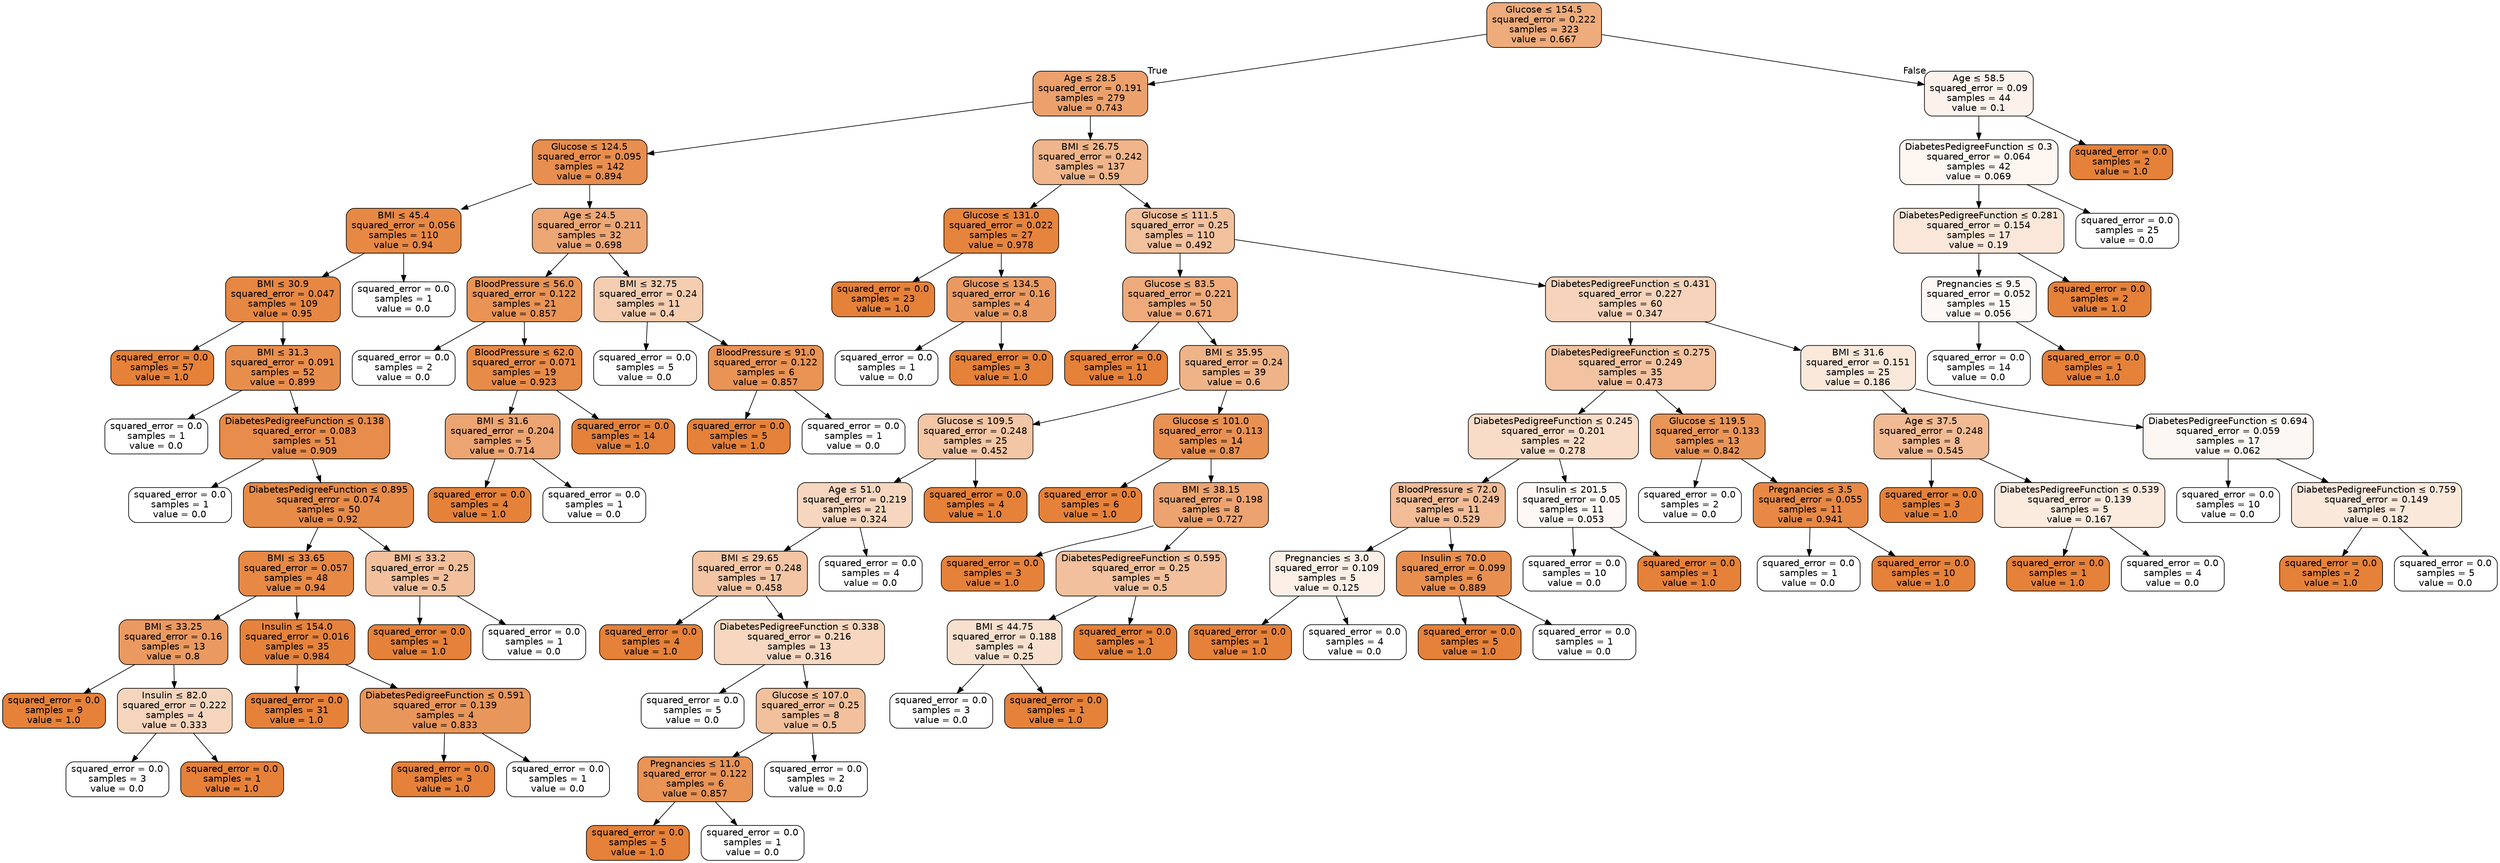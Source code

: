 digraph Tree {
node [shape=box, style="filled, rounded", color="black", fontname="helvetica"] ;
edge [fontname="helvetica"] ;
0 [label=<Glucose &le; 154.5<br/>squared_error = 0.222<br/>samples = 323<br/>value = 0.667>, fillcolor="#eeab7b"] ;
1 [label=<Age &le; 28.5<br/>squared_error = 0.191<br/>samples = 279<br/>value = 0.743>, fillcolor="#eca16c"] ;
0 -> 1 [labeldistance=2.5, labelangle=45, headlabel="True"] ;
2 [label=<Glucose &le; 124.5<br/>squared_error = 0.095<br/>samples = 142<br/>value = 0.894>, fillcolor="#e88e4e"] ;
1 -> 2 ;
3 [label=<BMI &le; 45.4<br/>squared_error = 0.056<br/>samples = 110<br/>value = 0.94>, fillcolor="#e78945"] ;
2 -> 3 ;
4 [label=<BMI &le; 30.9<br/>squared_error = 0.047<br/>samples = 109<br/>value = 0.95>, fillcolor="#e68743"] ;
3 -> 4 ;
5 [label=<squared_error = 0.0<br/>samples = 57<br/>value = 1.0>, fillcolor="#e58139"] ;
4 -> 5 ;
6 [label=<BMI &le; 31.3<br/>squared_error = 0.091<br/>samples = 52<br/>value = 0.899>, fillcolor="#e88e4d"] ;
4 -> 6 ;
7 [label=<squared_error = 0.0<br/>samples = 1<br/>value = 0.0>, fillcolor="#ffffff"] ;
6 -> 7 ;
8 [label=<DiabetesPedigreeFunction &le; 0.138<br/>squared_error = 0.083<br/>samples = 51<br/>value = 0.909>, fillcolor="#e78c4b"] ;
6 -> 8 ;
9 [label=<squared_error = 0.0<br/>samples = 1<br/>value = 0.0>, fillcolor="#ffffff"] ;
8 -> 9 ;
10 [label=<DiabetesPedigreeFunction &le; 0.895<br/>squared_error = 0.074<br/>samples = 50<br/>value = 0.92>, fillcolor="#e78b49"] ;
8 -> 10 ;
11 [label=<BMI &le; 33.65<br/>squared_error = 0.057<br/>samples = 48<br/>value = 0.94>, fillcolor="#e78945"] ;
10 -> 11 ;
12 [label=<BMI &le; 33.25<br/>squared_error = 0.16<br/>samples = 13<br/>value = 0.8>, fillcolor="#ea9a61"] ;
11 -> 12 ;
13 [label=<squared_error = 0.0<br/>samples = 9<br/>value = 1.0>, fillcolor="#e58139"] ;
12 -> 13 ;
14 [label=<Insulin &le; 82.0<br/>squared_error = 0.222<br/>samples = 4<br/>value = 0.333>, fillcolor="#f6d5bd"] ;
12 -> 14 ;
15 [label=<squared_error = 0.0<br/>samples = 3<br/>value = 0.0>, fillcolor="#ffffff"] ;
14 -> 15 ;
16 [label=<squared_error = 0.0<br/>samples = 1<br/>value = 1.0>, fillcolor="#e58139"] ;
14 -> 16 ;
17 [label=<Insulin &le; 154.0<br/>squared_error = 0.016<br/>samples = 35<br/>value = 0.984>, fillcolor="#e5833c"] ;
11 -> 17 ;
18 [label=<squared_error = 0.0<br/>samples = 31<br/>value = 1.0>, fillcolor="#e58139"] ;
17 -> 18 ;
19 [label=<DiabetesPedigreeFunction &le; 0.591<br/>squared_error = 0.139<br/>samples = 4<br/>value = 0.833>, fillcolor="#e9965a"] ;
17 -> 19 ;
20 [label=<squared_error = 0.0<br/>samples = 3<br/>value = 1.0>, fillcolor="#e58139"] ;
19 -> 20 ;
21 [label=<squared_error = 0.0<br/>samples = 1<br/>value = 0.0>, fillcolor="#ffffff"] ;
19 -> 21 ;
22 [label=<BMI &le; 33.2<br/>squared_error = 0.25<br/>samples = 2<br/>value = 0.5>, fillcolor="#f2c09c"] ;
10 -> 22 ;
23 [label=<squared_error = 0.0<br/>samples = 1<br/>value = 1.0>, fillcolor="#e58139"] ;
22 -> 23 ;
24 [label=<squared_error = 0.0<br/>samples = 1<br/>value = 0.0>, fillcolor="#ffffff"] ;
22 -> 24 ;
25 [label=<squared_error = 0.0<br/>samples = 1<br/>value = 0.0>, fillcolor="#ffffff"] ;
3 -> 25 ;
26 [label=<Age &le; 24.5<br/>squared_error = 0.211<br/>samples = 32<br/>value = 0.698>, fillcolor="#eda775"] ;
2 -> 26 ;
27 [label=<BloodPressure &le; 56.0<br/>squared_error = 0.122<br/>samples = 21<br/>value = 0.857>, fillcolor="#e99355"] ;
26 -> 27 ;
28 [label=<squared_error = 0.0<br/>samples = 2<br/>value = 0.0>, fillcolor="#ffffff"] ;
27 -> 28 ;
29 [label=<BloodPressure &le; 62.0<br/>squared_error = 0.071<br/>samples = 19<br/>value = 0.923>, fillcolor="#e78b48"] ;
27 -> 29 ;
30 [label=<BMI &le; 31.6<br/>squared_error = 0.204<br/>samples = 5<br/>value = 0.714>, fillcolor="#eca572"] ;
29 -> 30 ;
31 [label=<squared_error = 0.0<br/>samples = 4<br/>value = 1.0>, fillcolor="#e58139"] ;
30 -> 31 ;
32 [label=<squared_error = 0.0<br/>samples = 1<br/>value = 0.0>, fillcolor="#ffffff"] ;
30 -> 32 ;
33 [label=<squared_error = 0.0<br/>samples = 14<br/>value = 1.0>, fillcolor="#e58139"] ;
29 -> 33 ;
34 [label=<BMI &le; 32.75<br/>squared_error = 0.24<br/>samples = 11<br/>value = 0.4>, fillcolor="#f5cdb0"] ;
26 -> 34 ;
35 [label=<squared_error = 0.0<br/>samples = 5<br/>value = 0.0>, fillcolor="#ffffff"] ;
34 -> 35 ;
36 [label=<BloodPressure &le; 91.0<br/>squared_error = 0.122<br/>samples = 6<br/>value = 0.857>, fillcolor="#e99355"] ;
34 -> 36 ;
37 [label=<squared_error = 0.0<br/>samples = 5<br/>value = 1.0>, fillcolor="#e58139"] ;
36 -> 37 ;
38 [label=<squared_error = 0.0<br/>samples = 1<br/>value = 0.0>, fillcolor="#ffffff"] ;
36 -> 38 ;
39 [label=<BMI &le; 26.75<br/>squared_error = 0.242<br/>samples = 137<br/>value = 0.59>, fillcolor="#f0b58a"] ;
1 -> 39 ;
40 [label=<Glucose &le; 131.0<br/>squared_error = 0.022<br/>samples = 27<br/>value = 0.978>, fillcolor="#e6843d"] ;
39 -> 40 ;
41 [label=<squared_error = 0.0<br/>samples = 23<br/>value = 1.0>, fillcolor="#e58139"] ;
40 -> 41 ;
42 [label=<Glucose &le; 134.5<br/>squared_error = 0.16<br/>samples = 4<br/>value = 0.8>, fillcolor="#ea9a61"] ;
40 -> 42 ;
43 [label=<squared_error = 0.0<br/>samples = 1<br/>value = 0.0>, fillcolor="#ffffff"] ;
42 -> 43 ;
44 [label=<squared_error = 0.0<br/>samples = 3<br/>value = 1.0>, fillcolor="#e58139"] ;
42 -> 44 ;
45 [label=<Glucose &le; 111.5<br/>squared_error = 0.25<br/>samples = 110<br/>value = 0.492>, fillcolor="#f2c19e"] ;
39 -> 45 ;
46 [label=<Glucose &le; 83.5<br/>squared_error = 0.221<br/>samples = 50<br/>value = 0.671>, fillcolor="#eeaa7a"] ;
45 -> 46 ;
47 [label=<squared_error = 0.0<br/>samples = 11<br/>value = 1.0>, fillcolor="#e58139"] ;
46 -> 47 ;
48 [label=<BMI &le; 35.95<br/>squared_error = 0.24<br/>samples = 39<br/>value = 0.6>, fillcolor="#efb388"] ;
46 -> 48 ;
49 [label=<Glucose &le; 109.5<br/>squared_error = 0.248<br/>samples = 25<br/>value = 0.452>, fillcolor="#f3c6a5"] ;
48 -> 49 ;
50 [label=<Age &le; 51.0<br/>squared_error = 0.219<br/>samples = 21<br/>value = 0.324>, fillcolor="#f7d6bf"] ;
49 -> 50 ;
51 [label=<BMI &le; 29.65<br/>squared_error = 0.248<br/>samples = 17<br/>value = 0.458>, fillcolor="#f3c5a4"] ;
50 -> 51 ;
52 [label=<squared_error = 0.0<br/>samples = 4<br/>value = 1.0>, fillcolor="#e58139"] ;
51 -> 52 ;
53 [label=<DiabetesPedigreeFunction &le; 0.338<br/>squared_error = 0.216<br/>samples = 13<br/>value = 0.316>, fillcolor="#f7d7c0"] ;
51 -> 53 ;
54 [label=<squared_error = 0.0<br/>samples = 5<br/>value = 0.0>, fillcolor="#ffffff"] ;
53 -> 54 ;
55 [label=<Glucose &le; 107.0<br/>squared_error = 0.25<br/>samples = 8<br/>value = 0.5>, fillcolor="#f2c09c"] ;
53 -> 55 ;
56 [label=<Pregnancies &le; 11.0<br/>squared_error = 0.122<br/>samples = 6<br/>value = 0.857>, fillcolor="#e99355"] ;
55 -> 56 ;
57 [label=<squared_error = 0.0<br/>samples = 5<br/>value = 1.0>, fillcolor="#e58139"] ;
56 -> 57 ;
58 [label=<squared_error = 0.0<br/>samples = 1<br/>value = 0.0>, fillcolor="#ffffff"] ;
56 -> 58 ;
59 [label=<squared_error = 0.0<br/>samples = 2<br/>value = 0.0>, fillcolor="#ffffff"] ;
55 -> 59 ;
60 [label=<squared_error = 0.0<br/>samples = 4<br/>value = 0.0>, fillcolor="#ffffff"] ;
50 -> 60 ;
61 [label=<squared_error = 0.0<br/>samples = 4<br/>value = 1.0>, fillcolor="#e58139"] ;
49 -> 61 ;
62 [label=<Glucose &le; 101.0<br/>squared_error = 0.113<br/>samples = 14<br/>value = 0.87>, fillcolor="#e89153"] ;
48 -> 62 ;
63 [label=<squared_error = 0.0<br/>samples = 6<br/>value = 1.0>, fillcolor="#e58139"] ;
62 -> 63 ;
64 [label=<BMI &le; 38.15<br/>squared_error = 0.198<br/>samples = 8<br/>value = 0.727>, fillcolor="#eca36f"] ;
62 -> 64 ;
65 [label=<squared_error = 0.0<br/>samples = 3<br/>value = 1.0>, fillcolor="#e58139"] ;
64 -> 65 ;
66 [label=<DiabetesPedigreeFunction &le; 0.595<br/>squared_error = 0.25<br/>samples = 5<br/>value = 0.5>, fillcolor="#f2c09c"] ;
64 -> 66 ;
67 [label=<BMI &le; 44.75<br/>squared_error = 0.188<br/>samples = 4<br/>value = 0.25>, fillcolor="#f8e0ce"] ;
66 -> 67 ;
68 [label=<squared_error = 0.0<br/>samples = 3<br/>value = 0.0>, fillcolor="#ffffff"] ;
67 -> 68 ;
69 [label=<squared_error = 0.0<br/>samples = 1<br/>value = 1.0>, fillcolor="#e58139"] ;
67 -> 69 ;
70 [label=<squared_error = 0.0<br/>samples = 1<br/>value = 1.0>, fillcolor="#e58139"] ;
66 -> 70 ;
71 [label=<DiabetesPedigreeFunction &le; 0.431<br/>squared_error = 0.227<br/>samples = 60<br/>value = 0.347>, fillcolor="#f6d3ba"] ;
45 -> 71 ;
72 [label=<DiabetesPedigreeFunction &le; 0.275<br/>squared_error = 0.249<br/>samples = 35<br/>value = 0.473>, fillcolor="#f3c3a1"] ;
71 -> 72 ;
73 [label=<DiabetesPedigreeFunction &le; 0.245<br/>squared_error = 0.201<br/>samples = 22<br/>value = 0.278>, fillcolor="#f8dcc8"] ;
72 -> 73 ;
74 [label=<BloodPressure &le; 72.0<br/>squared_error = 0.249<br/>samples = 11<br/>value = 0.529>, fillcolor="#f1bc96"] ;
73 -> 74 ;
75 [label=<Pregnancies &le; 3.0<br/>squared_error = 0.109<br/>samples = 5<br/>value = 0.125>, fillcolor="#fcefe6"] ;
74 -> 75 ;
76 [label=<squared_error = 0.0<br/>samples = 1<br/>value = 1.0>, fillcolor="#e58139"] ;
75 -> 76 ;
77 [label=<squared_error = 0.0<br/>samples = 4<br/>value = 0.0>, fillcolor="#ffffff"] ;
75 -> 77 ;
78 [label=<Insulin &le; 70.0<br/>squared_error = 0.099<br/>samples = 6<br/>value = 0.889>, fillcolor="#e88f4f"] ;
74 -> 78 ;
79 [label=<squared_error = 0.0<br/>samples = 5<br/>value = 1.0>, fillcolor="#e58139"] ;
78 -> 79 ;
80 [label=<squared_error = 0.0<br/>samples = 1<br/>value = 0.0>, fillcolor="#ffffff"] ;
78 -> 80 ;
81 [label=<Insulin &le; 201.5<br/>squared_error = 0.05<br/>samples = 11<br/>value = 0.053>, fillcolor="#fef8f5"] ;
73 -> 81 ;
82 [label=<squared_error = 0.0<br/>samples = 10<br/>value = 0.0>, fillcolor="#ffffff"] ;
81 -> 82 ;
83 [label=<squared_error = 0.0<br/>samples = 1<br/>value = 1.0>, fillcolor="#e58139"] ;
81 -> 83 ;
84 [label=<Glucose &le; 119.5<br/>squared_error = 0.133<br/>samples = 13<br/>value = 0.842>, fillcolor="#e99558"] ;
72 -> 84 ;
85 [label=<squared_error = 0.0<br/>samples = 2<br/>value = 0.0>, fillcolor="#ffffff"] ;
84 -> 85 ;
86 [label=<Pregnancies &le; 3.5<br/>squared_error = 0.055<br/>samples = 11<br/>value = 0.941>, fillcolor="#e78845"] ;
84 -> 86 ;
87 [label=<squared_error = 0.0<br/>samples = 1<br/>value = 0.0>, fillcolor="#ffffff"] ;
86 -> 87 ;
88 [label=<squared_error = 0.0<br/>samples = 10<br/>value = 1.0>, fillcolor="#e58139"] ;
86 -> 88 ;
89 [label=<BMI &le; 31.6<br/>squared_error = 0.151<br/>samples = 25<br/>value = 0.186>, fillcolor="#fae8da"] ;
71 -> 89 ;
90 [label=<Age &le; 37.5<br/>squared_error = 0.248<br/>samples = 8<br/>value = 0.545>, fillcolor="#f1ba93"] ;
89 -> 90 ;
91 [label=<squared_error = 0.0<br/>samples = 3<br/>value = 1.0>, fillcolor="#e58139"] ;
90 -> 91 ;
92 [label=<DiabetesPedigreeFunction &le; 0.539<br/>squared_error = 0.139<br/>samples = 5<br/>value = 0.167>, fillcolor="#fbeade"] ;
90 -> 92 ;
93 [label=<squared_error = 0.0<br/>samples = 1<br/>value = 1.0>, fillcolor="#e58139"] ;
92 -> 93 ;
94 [label=<squared_error = 0.0<br/>samples = 4<br/>value = 0.0>, fillcolor="#ffffff"] ;
92 -> 94 ;
95 [label=<DiabetesPedigreeFunction &le; 0.694<br/>squared_error = 0.059<br/>samples = 17<br/>value = 0.062>, fillcolor="#fdf7f3"] ;
89 -> 95 ;
96 [label=<squared_error = 0.0<br/>samples = 10<br/>value = 0.0>, fillcolor="#ffffff"] ;
95 -> 96 ;
97 [label=<DiabetesPedigreeFunction &le; 0.759<br/>squared_error = 0.149<br/>samples = 7<br/>value = 0.182>, fillcolor="#fae8db"] ;
95 -> 97 ;
98 [label=<squared_error = 0.0<br/>samples = 2<br/>value = 1.0>, fillcolor="#e58139"] ;
97 -> 98 ;
99 [label=<squared_error = 0.0<br/>samples = 5<br/>value = 0.0>, fillcolor="#ffffff"] ;
97 -> 99 ;
100 [label=<Age &le; 58.5<br/>squared_error = 0.09<br/>samples = 44<br/>value = 0.1>, fillcolor="#fcf2eb"] ;
0 -> 100 [labeldistance=2.5, labelangle=-45, headlabel="False"] ;
101 [label=<DiabetesPedigreeFunction &le; 0.3<br/>squared_error = 0.064<br/>samples = 42<br/>value = 0.069>, fillcolor="#fdf6f1"] ;
100 -> 101 ;
102 [label=<DiabetesPedigreeFunction &le; 0.281<br/>squared_error = 0.154<br/>samples = 17<br/>value = 0.19>, fillcolor="#fae7d9"] ;
101 -> 102 ;
103 [label=<Pregnancies &le; 9.5<br/>squared_error = 0.052<br/>samples = 15<br/>value = 0.056>, fillcolor="#fef8f4"] ;
102 -> 103 ;
104 [label=<squared_error = 0.0<br/>samples = 14<br/>value = 0.0>, fillcolor="#ffffff"] ;
103 -> 104 ;
105 [label=<squared_error = 0.0<br/>samples = 1<br/>value = 1.0>, fillcolor="#e58139"] ;
103 -> 105 ;
106 [label=<squared_error = 0.0<br/>samples = 2<br/>value = 1.0>, fillcolor="#e58139"] ;
102 -> 106 ;
107 [label=<squared_error = 0.0<br/>samples = 25<br/>value = 0.0>, fillcolor="#ffffff"] ;
101 -> 107 ;
108 [label=<squared_error = 0.0<br/>samples = 2<br/>value = 1.0>, fillcolor="#e58139"] ;
100 -> 108 ;
}